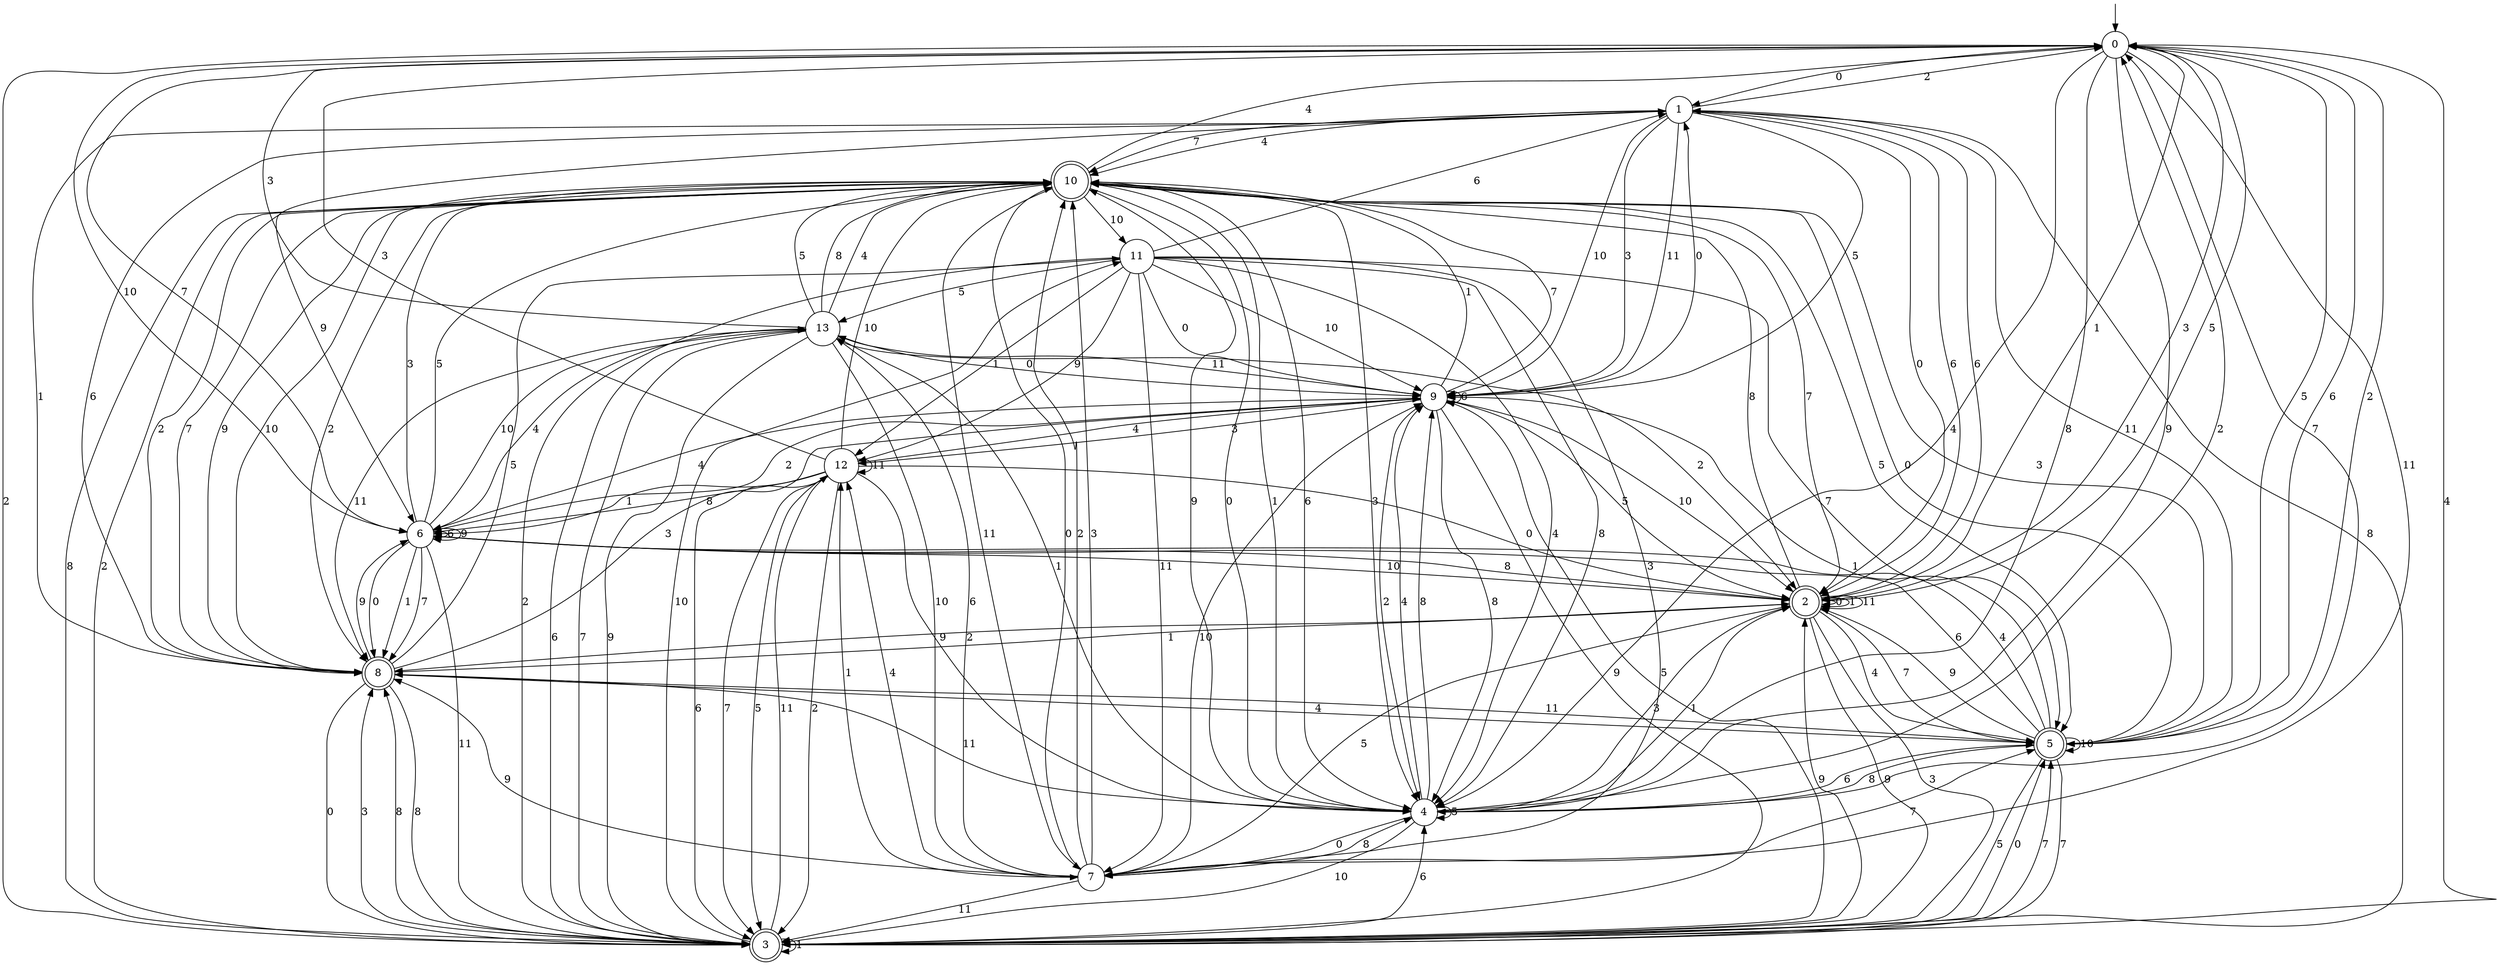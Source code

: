 digraph g {

	s0 [shape="circle" label="0"];
	s1 [shape="circle" label="1"];
	s2 [shape="doublecircle" label="2"];
	s3 [shape="doublecircle" label="3"];
	s4 [shape="circle" label="4"];
	s5 [shape="doublecircle" label="5"];
	s6 [shape="circle" label="6"];
	s7 [shape="circle" label="7"];
	s8 [shape="doublecircle" label="8"];
	s9 [shape="circle" label="9"];
	s10 [shape="doublecircle" label="10"];
	s11 [shape="circle" label="11"];
	s12 [shape="circle" label="12"];
	s13 [shape="circle" label="13"];
	s0 -> s1 [label="0"];
	s0 -> s2 [label="1"];
	s0 -> s3 [label="2"];
	s0 -> s2 [label="3"];
	s0 -> s4 [label="4"];
	s0 -> s5 [label="5"];
	s0 -> s5 [label="6"];
	s0 -> s6 [label="7"];
	s0 -> s4 [label="8"];
	s0 -> s4 [label="9"];
	s0 -> s6 [label="10"];
	s0 -> s7 [label="11"];
	s1 -> s2 [label="0"];
	s1 -> s8 [label="1"];
	s1 -> s0 [label="2"];
	s1 -> s9 [label="3"];
	s1 -> s10 [label="4"];
	s1 -> s9 [label="5"];
	s1 -> s2 [label="6"];
	s1 -> s10 [label="7"];
	s1 -> s3 [label="8"];
	s1 -> s6 [label="9"];
	s1 -> s9 [label="10"];
	s1 -> s9 [label="11"];
	s2 -> s2 [label="0"];
	s2 -> s2 [label="1"];
	s2 -> s8 [label="2"];
	s2 -> s3 [label="3"];
	s2 -> s5 [label="4"];
	s2 -> s0 [label="5"];
	s2 -> s1 [label="6"];
	s2 -> s5 [label="7"];
	s2 -> s10 [label="8"];
	s2 -> s3 [label="9"];
	s2 -> s6 [label="10"];
	s2 -> s2 [label="11"];
	s3 -> s5 [label="0"];
	s3 -> s3 [label="1"];
	s3 -> s10 [label="2"];
	s3 -> s8 [label="3"];
	s3 -> s0 [label="4"];
	s3 -> s9 [label="5"];
	s3 -> s4 [label="6"];
	s3 -> s5 [label="7"];
	s3 -> s8 [label="8"];
	s3 -> s2 [label="9"];
	s3 -> s11 [label="10"];
	s3 -> s12 [label="11"];
	s4 -> s7 [label="0"];
	s4 -> s2 [label="1"];
	s4 -> s0 [label="2"];
	s4 -> s2 [label="3"];
	s4 -> s9 [label="4"];
	s4 -> s4 [label="5"];
	s4 -> s5 [label="6"];
	s4 -> s0 [label="7"];
	s4 -> s9 [label="8"];
	s4 -> s10 [label="9"];
	s4 -> s3 [label="10"];
	s4 -> s8 [label="11"];
	s5 -> s10 [label="0"];
	s5 -> s9 [label="1"];
	s5 -> s0 [label="2"];
	s5 -> s10 [label="3"];
	s5 -> s6 [label="4"];
	s5 -> s3 [label="5"];
	s5 -> s6 [label="6"];
	s5 -> s3 [label="7"];
	s5 -> s4 [label="8"];
	s5 -> s2 [label="9"];
	s5 -> s5 [label="10"];
	s5 -> s1 [label="11"];
	s6 -> s8 [label="0"];
	s6 -> s8 [label="1"];
	s6 -> s9 [label="2"];
	s6 -> s10 [label="3"];
	s6 -> s13 [label="4"];
	s6 -> s10 [label="5"];
	s6 -> s6 [label="6"];
	s6 -> s8 [label="7"];
	s6 -> s2 [label="8"];
	s6 -> s6 [label="9"];
	s6 -> s13 [label="10"];
	s6 -> s3 [label="11"];
	s7 -> s10 [label="0"];
	s7 -> s12 [label="1"];
	s7 -> s10 [label="2"];
	s7 -> s10 [label="3"];
	s7 -> s12 [label="4"];
	s7 -> s2 [label="5"];
	s7 -> s13 [label="6"];
	s7 -> s5 [label="7"];
	s7 -> s4 [label="8"];
	s7 -> s8 [label="9"];
	s7 -> s9 [label="10"];
	s7 -> s3 [label="11"];
	s8 -> s3 [label="0"];
	s8 -> s2 [label="1"];
	s8 -> s10 [label="2"];
	s8 -> s9 [label="3"];
	s8 -> s5 [label="4"];
	s8 -> s11 [label="5"];
	s8 -> s1 [label="6"];
	s8 -> s10 [label="7"];
	s8 -> s3 [label="8"];
	s8 -> s6 [label="9"];
	s8 -> s10 [label="10"];
	s8 -> s5 [label="11"];
	s9 -> s1 [label="0"];
	s9 -> s10 [label="1"];
	s9 -> s4 [label="2"];
	s9 -> s12 [label="3"];
	s9 -> s6 [label="4"];
	s9 -> s2 [label="5"];
	s9 -> s9 [label="6"];
	s9 -> s10 [label="7"];
	s9 -> s4 [label="8"];
	s9 -> s3 [label="9"];
	s9 -> s2 [label="10"];
	s9 -> s13 [label="11"];
	s10 -> s4 [label="0"];
	s10 -> s4 [label="1"];
	s10 -> s8 [label="2"];
	s10 -> s4 [label="3"];
	s10 -> s0 [label="4"];
	s10 -> s5 [label="5"];
	s10 -> s4 [label="6"];
	s10 -> s2 [label="7"];
	s10 -> s3 [label="8"];
	s10 -> s8 [label="9"];
	s10 -> s11 [label="10"];
	s10 -> s7 [label="11"];
	s11 -> s9 [label="0"];
	s11 -> s12 [label="1"];
	s11 -> s3 [label="2"];
	s11 -> s7 [label="3"];
	s11 -> s4 [label="4"];
	s11 -> s13 [label="5"];
	s11 -> s1 [label="6"];
	s11 -> s5 [label="7"];
	s11 -> s4 [label="8"];
	s11 -> s12 [label="9"];
	s11 -> s9 [label="10"];
	s11 -> s7 [label="11"];
	s12 -> s2 [label="0"];
	s12 -> s6 [label="1"];
	s12 -> s3 [label="2"];
	s12 -> s0 [label="3"];
	s12 -> s9 [label="4"];
	s12 -> s3 [label="5"];
	s12 -> s3 [label="6"];
	s12 -> s3 [label="7"];
	s12 -> s6 [label="8"];
	s12 -> s4 [label="9"];
	s12 -> s10 [label="10"];
	s12 -> s12 [label="11"];
	s13 -> s9 [label="0"];
	s13 -> s4 [label="1"];
	s13 -> s2 [label="2"];
	s13 -> s0 [label="3"];
	s13 -> s10 [label="4"];
	s13 -> s10 [label="5"];
	s13 -> s3 [label="6"];
	s13 -> s3 [label="7"];
	s13 -> s10 [label="8"];
	s13 -> s3 [label="9"];
	s13 -> s7 [label="10"];
	s13 -> s8 [label="11"];

__start0 [label="" shape="none" width="0" height="0"];
__start0 -> s0;

}
